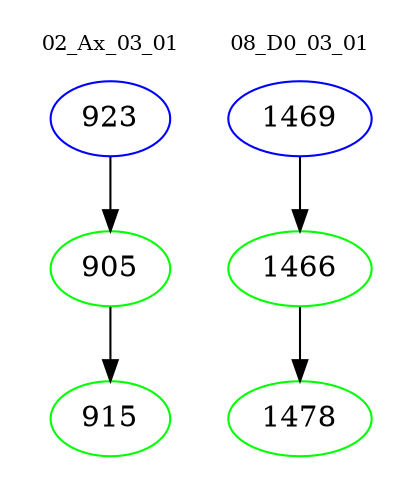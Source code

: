 digraph{
subgraph cluster_0 {
color = white
label = "02_Ax_03_01";
fontsize=10;
T0_923 [label="923", color="blue"]
T0_923 -> T0_905 [color="black"]
T0_905 [label="905", color="green"]
T0_905 -> T0_915 [color="black"]
T0_915 [label="915", color="green"]
}
subgraph cluster_1 {
color = white
label = "08_D0_03_01";
fontsize=10;
T1_1469 [label="1469", color="blue"]
T1_1469 -> T1_1466 [color="black"]
T1_1466 [label="1466", color="green"]
T1_1466 -> T1_1478 [color="black"]
T1_1478 [label="1478", color="green"]
}
}
